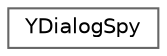 digraph "Graphical Class Hierarchy"
{
 // LATEX_PDF_SIZE
  bgcolor="transparent";
  edge [fontname=Helvetica,fontsize=10,labelfontname=Helvetica,labelfontsize=10];
  node [fontname=Helvetica,fontsize=10,shape=box,height=0.2,width=0.4];
  rankdir="LR";
  Node0 [id="Node000000",label="YDialogSpy",height=0.2,width=0.4,color="grey40", fillcolor="white", style="filled",URL="$classYDialogSpy.html",tooltip=" "];
}
